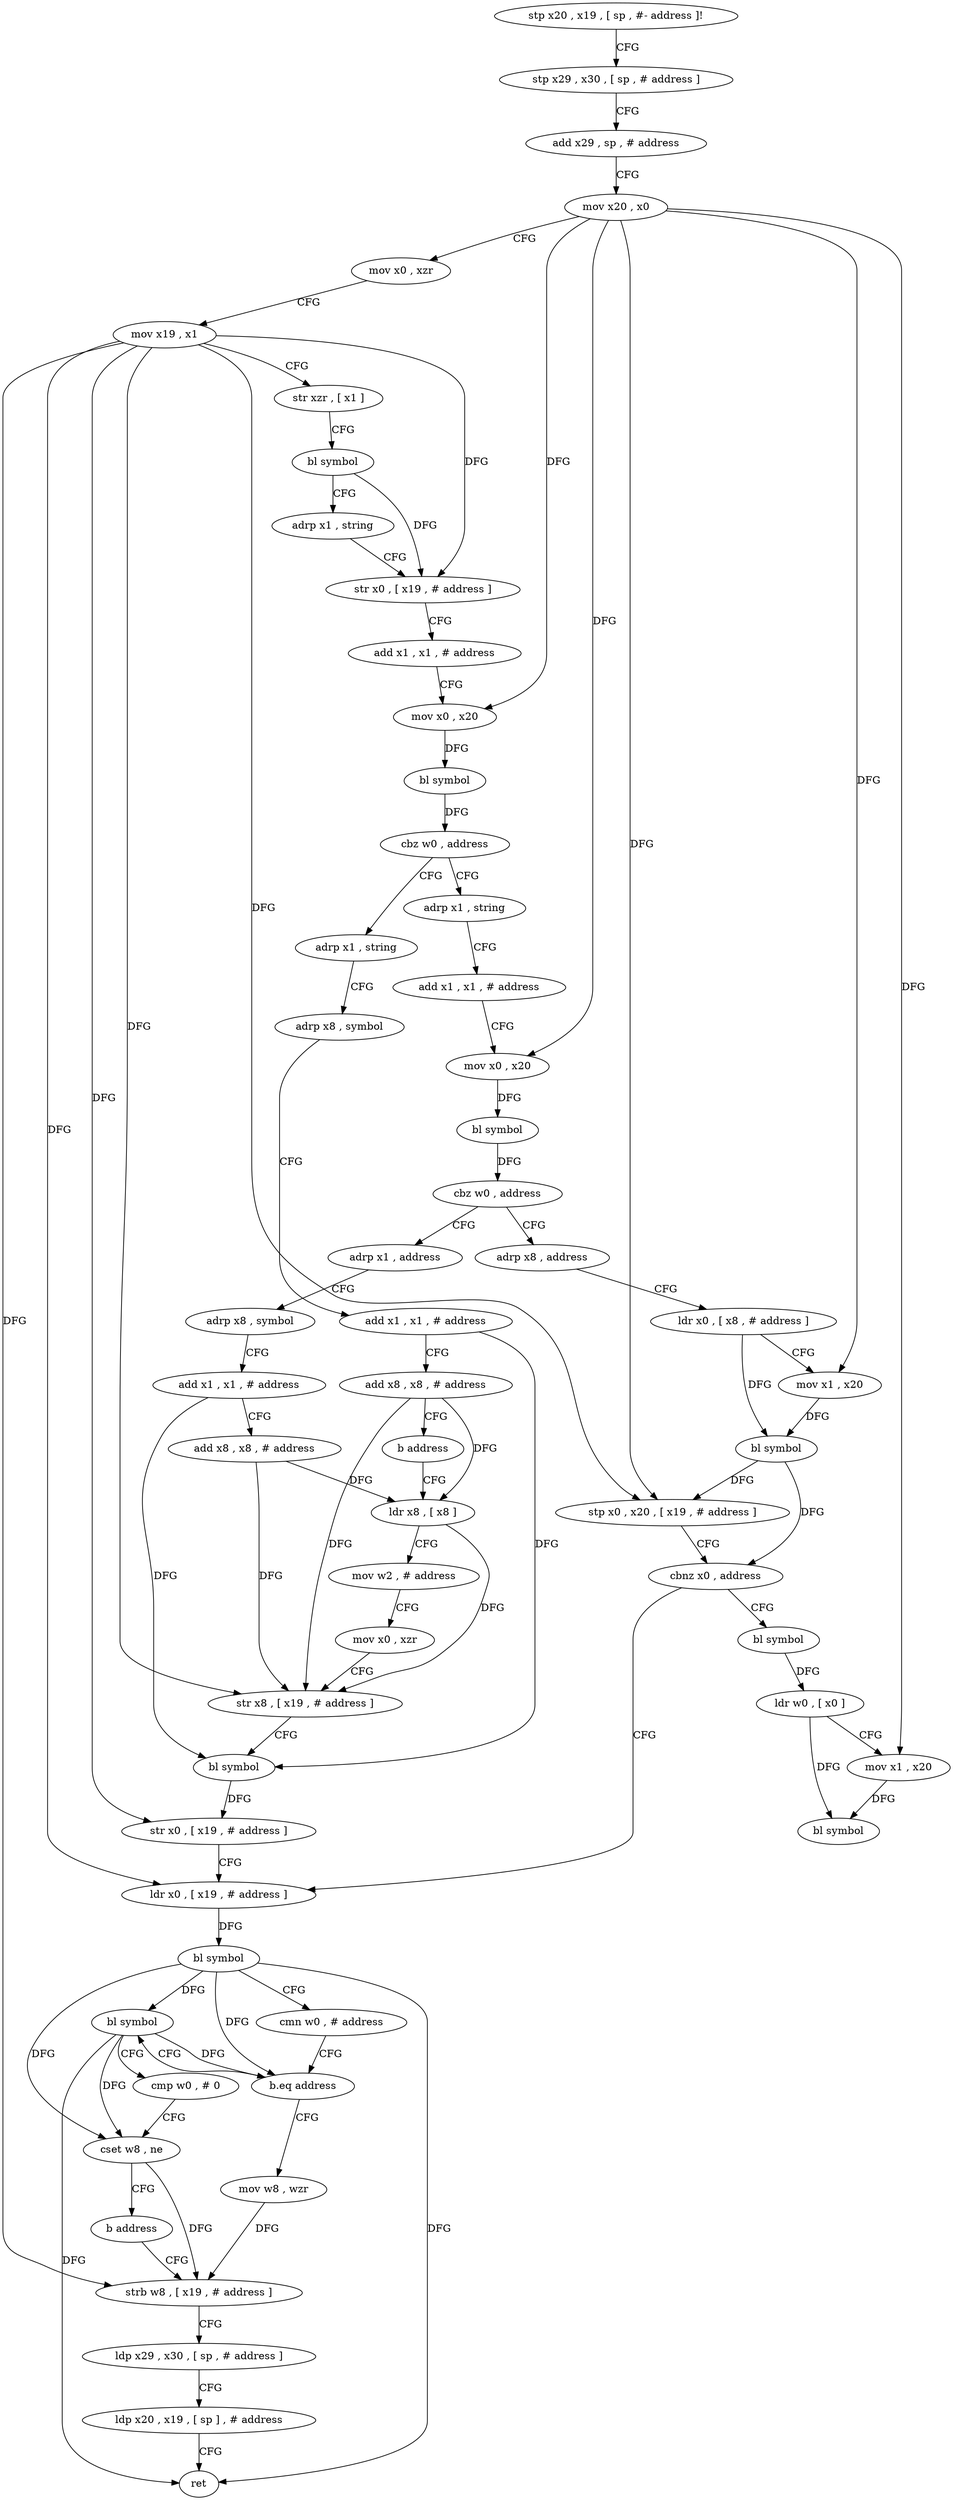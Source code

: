 digraph "func" {
"4255912" [label = "stp x20 , x19 , [ sp , #- address ]!" ]
"4255916" [label = "stp x29 , x30 , [ sp , # address ]" ]
"4255920" [label = "add x29 , sp , # address" ]
"4255924" [label = "mov x20 , x0" ]
"4255928" [label = "mov x0 , xzr" ]
"4255932" [label = "mov x19 , x1" ]
"4255936" [label = "str xzr , [ x1 ]" ]
"4255940" [label = "bl symbol" ]
"4255944" [label = "adrp x1 , string" ]
"4255948" [label = "str x0 , [ x19 , # address ]" ]
"4255952" [label = "add x1 , x1 , # address" ]
"4255956" [label = "mov x0 , x20" ]
"4255960" [label = "bl symbol" ]
"4255964" [label = "cbz w0 , address" ]
"4256028" [label = "adrp x1 , string" ]
"4255968" [label = "adrp x1 , string" ]
"4256032" [label = "adrp x8 , symbol" ]
"4256036" [label = "add x1 , x1 , # address" ]
"4256040" [label = "add x8 , x8 , # address" ]
"4256044" [label = "b address" ]
"4256064" [label = "ldr x8 , [ x8 ]" ]
"4255972" [label = "add x1 , x1 , # address" ]
"4255976" [label = "mov x0 , x20" ]
"4255980" [label = "bl symbol" ]
"4255984" [label = "cbz w0 , address" ]
"4256048" [label = "adrp x1 , address" ]
"4255988" [label = "adrp x8 , address" ]
"4256068" [label = "mov w2 , # address" ]
"4256072" [label = "mov x0 , xzr" ]
"4256076" [label = "str x8 , [ x19 , # address ]" ]
"4256080" [label = "bl symbol" ]
"4256084" [label = "str x0 , [ x19 , # address ]" ]
"4256088" [label = "ldr x0 , [ x19 , # address ]" ]
"4256052" [label = "adrp x8 , symbol" ]
"4256056" [label = "add x1 , x1 , # address" ]
"4256060" [label = "add x8 , x8 , # address" ]
"4255992" [label = "ldr x0 , [ x8 , # address ]" ]
"4255996" [label = "mov x1 , x20" ]
"4256000" [label = "bl symbol" ]
"4256004" [label = "stp x0 , x20 , [ x19 , # address ]" ]
"4256008" [label = "cbnz x0 , address" ]
"4256012" [label = "bl symbol" ]
"4256120" [label = "mov w8 , wzr" ]
"4256124" [label = "strb w8 , [ x19 , # address ]" ]
"4256104" [label = "bl symbol" ]
"4256108" [label = "cmp w0 , # 0" ]
"4256112" [label = "cset w8 , ne" ]
"4256116" [label = "b address" ]
"4256092" [label = "bl symbol" ]
"4256096" [label = "cmn w0 , # address" ]
"4256100" [label = "b.eq address" ]
"4256016" [label = "ldr w0 , [ x0 ]" ]
"4256020" [label = "mov x1 , x20" ]
"4256024" [label = "bl symbol" ]
"4256128" [label = "ldp x29 , x30 , [ sp , # address ]" ]
"4256132" [label = "ldp x20 , x19 , [ sp ] , # address" ]
"4256136" [label = "ret" ]
"4255912" -> "4255916" [ label = "CFG" ]
"4255916" -> "4255920" [ label = "CFG" ]
"4255920" -> "4255924" [ label = "CFG" ]
"4255924" -> "4255928" [ label = "CFG" ]
"4255924" -> "4255956" [ label = "DFG" ]
"4255924" -> "4255976" [ label = "DFG" ]
"4255924" -> "4255996" [ label = "DFG" ]
"4255924" -> "4256004" [ label = "DFG" ]
"4255924" -> "4256020" [ label = "DFG" ]
"4255928" -> "4255932" [ label = "CFG" ]
"4255932" -> "4255936" [ label = "CFG" ]
"4255932" -> "4255948" [ label = "DFG" ]
"4255932" -> "4256076" [ label = "DFG" ]
"4255932" -> "4256084" [ label = "DFG" ]
"4255932" -> "4256004" [ label = "DFG" ]
"4255932" -> "4256088" [ label = "DFG" ]
"4255932" -> "4256124" [ label = "DFG" ]
"4255936" -> "4255940" [ label = "CFG" ]
"4255940" -> "4255944" [ label = "CFG" ]
"4255940" -> "4255948" [ label = "DFG" ]
"4255944" -> "4255948" [ label = "CFG" ]
"4255948" -> "4255952" [ label = "CFG" ]
"4255952" -> "4255956" [ label = "CFG" ]
"4255956" -> "4255960" [ label = "DFG" ]
"4255960" -> "4255964" [ label = "DFG" ]
"4255964" -> "4256028" [ label = "CFG" ]
"4255964" -> "4255968" [ label = "CFG" ]
"4256028" -> "4256032" [ label = "CFG" ]
"4255968" -> "4255972" [ label = "CFG" ]
"4256032" -> "4256036" [ label = "CFG" ]
"4256036" -> "4256040" [ label = "CFG" ]
"4256036" -> "4256080" [ label = "DFG" ]
"4256040" -> "4256044" [ label = "CFG" ]
"4256040" -> "4256064" [ label = "DFG" ]
"4256040" -> "4256076" [ label = "DFG" ]
"4256044" -> "4256064" [ label = "CFG" ]
"4256064" -> "4256068" [ label = "CFG" ]
"4256064" -> "4256076" [ label = "DFG" ]
"4255972" -> "4255976" [ label = "CFG" ]
"4255976" -> "4255980" [ label = "DFG" ]
"4255980" -> "4255984" [ label = "DFG" ]
"4255984" -> "4256048" [ label = "CFG" ]
"4255984" -> "4255988" [ label = "CFG" ]
"4256048" -> "4256052" [ label = "CFG" ]
"4255988" -> "4255992" [ label = "CFG" ]
"4256068" -> "4256072" [ label = "CFG" ]
"4256072" -> "4256076" [ label = "CFG" ]
"4256076" -> "4256080" [ label = "CFG" ]
"4256080" -> "4256084" [ label = "DFG" ]
"4256084" -> "4256088" [ label = "CFG" ]
"4256088" -> "4256092" [ label = "DFG" ]
"4256052" -> "4256056" [ label = "CFG" ]
"4256056" -> "4256060" [ label = "CFG" ]
"4256056" -> "4256080" [ label = "DFG" ]
"4256060" -> "4256064" [ label = "DFG" ]
"4256060" -> "4256076" [ label = "DFG" ]
"4255992" -> "4255996" [ label = "CFG" ]
"4255992" -> "4256000" [ label = "DFG" ]
"4255996" -> "4256000" [ label = "DFG" ]
"4256000" -> "4256004" [ label = "DFG" ]
"4256000" -> "4256008" [ label = "DFG" ]
"4256004" -> "4256008" [ label = "CFG" ]
"4256008" -> "4256088" [ label = "CFG" ]
"4256008" -> "4256012" [ label = "CFG" ]
"4256012" -> "4256016" [ label = "DFG" ]
"4256120" -> "4256124" [ label = "DFG" ]
"4256124" -> "4256128" [ label = "CFG" ]
"4256104" -> "4256108" [ label = "CFG" ]
"4256104" -> "4256100" [ label = "DFG" ]
"4256104" -> "4256112" [ label = "DFG" ]
"4256104" -> "4256136" [ label = "DFG" ]
"4256108" -> "4256112" [ label = "CFG" ]
"4256112" -> "4256116" [ label = "CFG" ]
"4256112" -> "4256124" [ label = "DFG" ]
"4256116" -> "4256124" [ label = "CFG" ]
"4256092" -> "4256096" [ label = "CFG" ]
"4256092" -> "4256100" [ label = "DFG" ]
"4256092" -> "4256104" [ label = "DFG" ]
"4256092" -> "4256112" [ label = "DFG" ]
"4256092" -> "4256136" [ label = "DFG" ]
"4256096" -> "4256100" [ label = "CFG" ]
"4256100" -> "4256120" [ label = "CFG" ]
"4256100" -> "4256104" [ label = "CFG" ]
"4256016" -> "4256020" [ label = "CFG" ]
"4256016" -> "4256024" [ label = "DFG" ]
"4256020" -> "4256024" [ label = "DFG" ]
"4256128" -> "4256132" [ label = "CFG" ]
"4256132" -> "4256136" [ label = "CFG" ]
}
